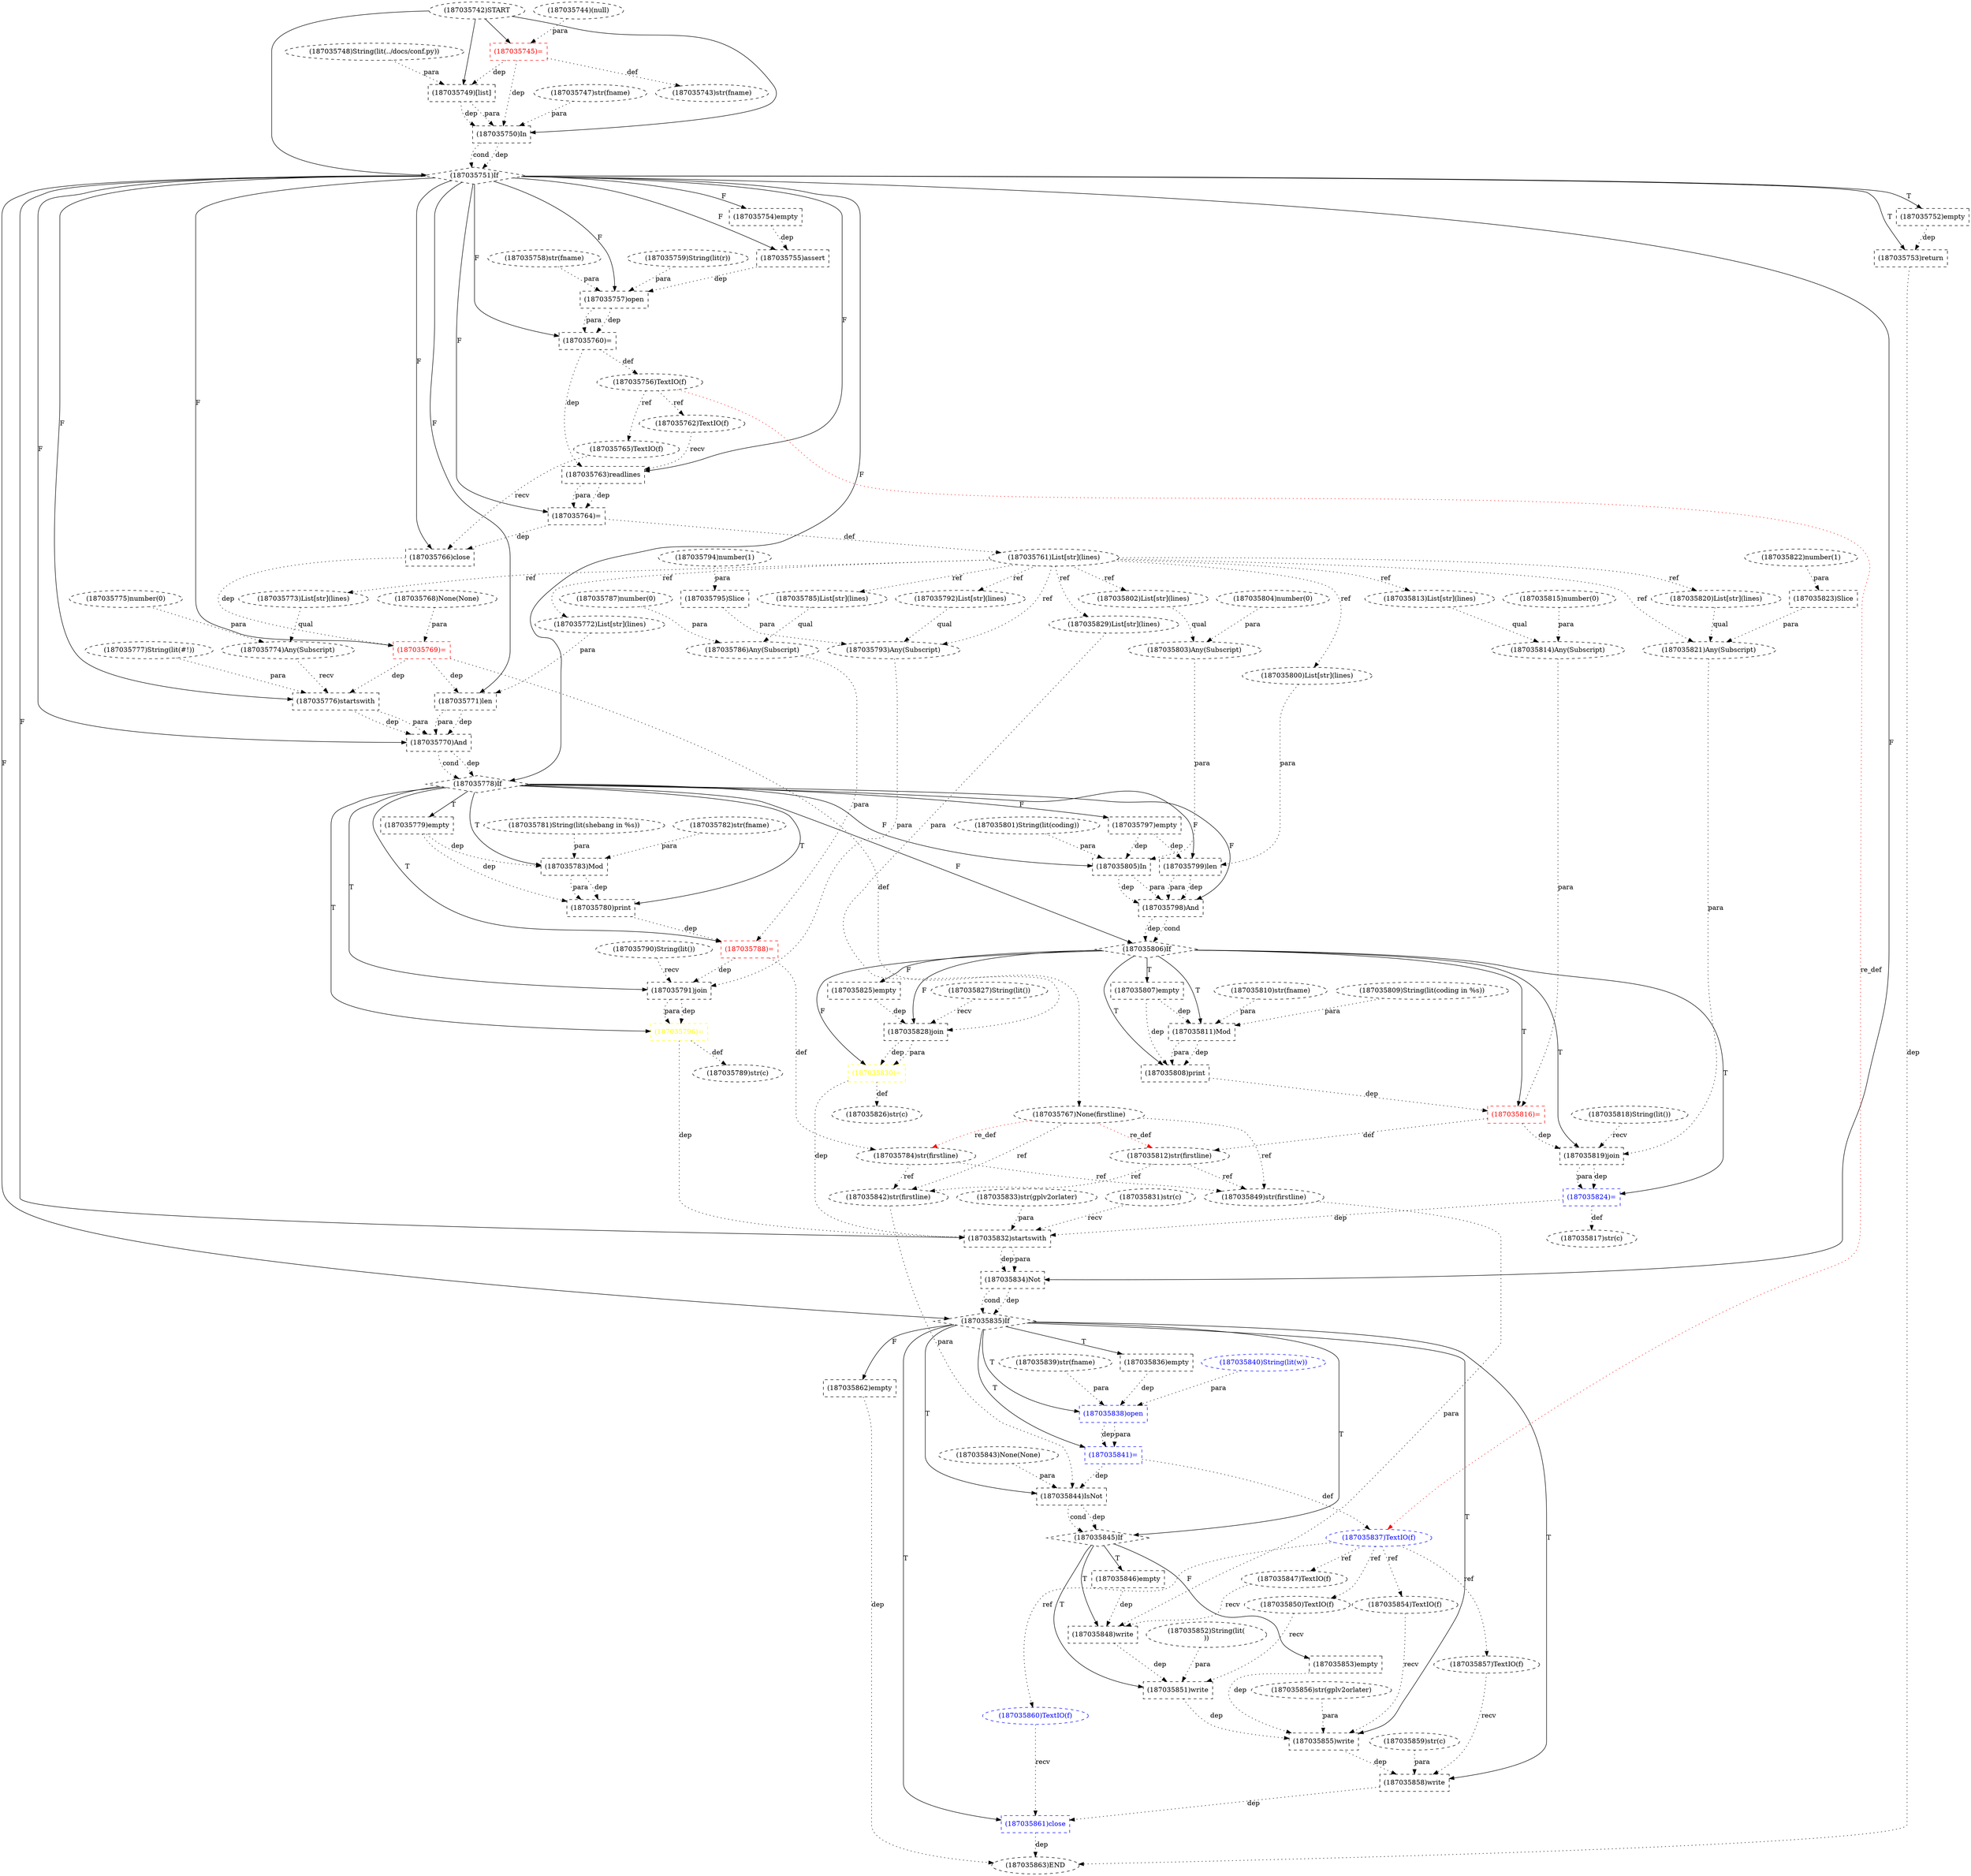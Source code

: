 digraph G {
1 [label="(187035854)TextIO(f)" shape=ellipse style=dashed]
2 [label="(187035824)=" shape=box style=dashed color=blue fontcolor=blue]
3 [label="(187035745)=" shape=box style=dashed color=red fontcolor=red]
4 [label="(187035844)IsNot" shape=box style=dashed]
5 [label="(187035743)str(fname)" shape=ellipse style=dashed]
6 [label="(187035757)open" shape=box style=dashed color=black fontcolor=black]
7 [label="(187035842)str(firstline)" shape=ellipse style=dashed]
8 [label="(187035755)assert" shape=box style=dashed]
9 [label="(187035853)empty" shape=box style=dashed]
10 [label="(187035763)readlines" shape=box style=dashed]
11 [label="(187035794)number(1)" shape=ellipse style=dashed]
12 [label="(187035816)=" shape=box style=dashed color=red fontcolor=red]
13 [label="(187035754)empty" shape=box style=dashed]
14 [label="(187035768)None(None)" shape=ellipse style=dashed]
15 [label="(187035845)If" shape=diamond style=dashed]
16 [label="(187035848)write" shape=box style=dashed]
17 [label="(187035764)=" shape=box style=dashed color=black fontcolor=black]
18 [label="(187035823)Slice" shape=box style=dashed]
19 [label="(187035748)String(lit(../docs/conf.py))" shape=ellipse style=dashed]
20 [label="(187035843)None(None)" shape=ellipse style=dashed]
21 [label="(187035750)In" shape=box style=dashed]
22 [label="(187035774)Any(Subscript)" shape=ellipse style=dashed]
23 [label="(187035790)String(lit())" shape=ellipse style=dashed]
24 [label="(187035793)Any(Subscript)" shape=ellipse style=dashed]
25 [label="(187035786)Any(Subscript)" shape=ellipse style=dashed]
26 [label="(187035820)List[str](lines)" shape=ellipse style=dashed]
27 [label="(187035770)And" shape=box style=dashed]
28 [label="(187035830)=" shape=box style=dashed color=yellow fontcolor=yellow]
29 [label="(187035766)close" shape=box style=dashed color=black fontcolor=black]
30 [label="(187035859)str(c)" shape=ellipse style=dashed]
31 [label="(187035756)TextIO(f)" shape=ellipse style=dashed color=black fontcolor=black]
32 [label="(187035811)Mod" shape=box style=dashed]
33 [label="(187035773)List[str](lines)" shape=ellipse style=dashed]
34 [label="(187035810)str(fname)" shape=ellipse style=dashed]
35 [label="(187035856)str(gplv2orlater)" shape=ellipse style=dashed]
36 [label="(187035752)empty" shape=box style=dashed]
37 [label="(187035762)TextIO(f)" shape=ellipse style=dashed]
38 [label="(187035759)String(lit(r))" shape=ellipse style=dashed color=black fontcolor=black]
39 [label="(187035837)TextIO(f)" shape=ellipse style=dashed color=blue fontcolor=blue]
40 [label="(187035821)Any(Subscript)" shape=ellipse style=dashed]
41 [label="(187035829)List[str](lines)" shape=ellipse style=dashed]
42 [label="(187035787)number(0)" shape=ellipse style=dashed]
43 [label="(187035815)number(0)" shape=ellipse style=dashed]
44 [label="(187035772)List[str](lines)" shape=ellipse style=dashed]
45 [label="(187035813)List[str](lines)" shape=ellipse style=dashed]
46 [label="(187035833)str(gplv2orlater)" shape=ellipse style=dashed]
47 [label="(187035847)TextIO(f)" shape=ellipse style=dashed]
48 [label="(187035855)write" shape=box style=dashed]
49 [label="(187035742)START" style=dashed]
50 [label="(187035838)open" shape=box style=dashed color=blue fontcolor=blue]
51 [label="(187035800)List[str](lines)" shape=ellipse style=dashed]
52 [label="(187035860)TextIO(f)" shape=ellipse style=dashed color=blue fontcolor=blue]
53 [label="(187035797)empty" shape=box style=dashed]
54 [label="(187035827)String(lit())" shape=ellipse style=dashed]
55 [label="(187035834)Not" shape=box style=dashed]
56 [label="(187035850)TextIO(f)" shape=ellipse style=dashed]
57 [label="(187035812)str(firstline)" shape=ellipse style=dashed]
58 [label="(187035753)return" shape=box style=dashed]
59 [label="(187035781)String(lit(shebang in %s))" shape=ellipse style=dashed]
60 [label="(187035862)empty" shape=box style=dashed]
61 [label="(187035841)=" shape=box style=dashed color=blue fontcolor=blue]
62 [label="(187035778)If" shape=diamond style=dashed]
63 [label="(187035769)=" shape=box style=dashed color=red fontcolor=red]
64 [label="(187035779)empty" shape=box style=dashed]
65 [label="(187035832)startswith" shape=box style=dashed]
66 [label="(187035761)List[str](lines)" shape=ellipse style=dashed]
67 [label="(187035744)(null)" shape=ellipse style=dashed]
68 [label="(187035851)write" shape=box style=dashed]
69 [label="(187035857)TextIO(f)" shape=ellipse style=dashed]
70 [label="(187035801)String(lit(coding))" shape=ellipse style=dashed]
71 [label="(187035798)And" shape=box style=dashed]
72 [label="(187035795)Slice" shape=box style=dashed]
73 [label="(187035767)None(firstline)" shape=ellipse style=dashed]
74 [label="(187035818)String(lit())" shape=ellipse style=dashed]
75 [label="(187035825)empty" shape=box style=dashed]
76 [label="(187035852)String(lit(
))" shape=ellipse style=dashed]
77 [label="(187035780)print" shape=box style=dashed]
78 [label="(187035791)join" shape=box style=dashed]
79 [label="(187035782)str(fname)" shape=ellipse style=dashed]
80 [label="(187035758)str(fname)" shape=ellipse style=dashed]
81 [label="(187035806)If" shape=diamond style=dashed]
82 [label="(187035788)=" shape=box style=dashed color=red fontcolor=red]
83 [label="(187035808)print" shape=box style=dashed]
84 [label="(187035839)str(fname)" shape=ellipse style=dashed]
85 [label="(187035807)empty" shape=box style=dashed]
86 [label="(187035858)write" shape=box style=dashed]
87 [label="(187035828)join" shape=box style=dashed]
88 [label="(187035831)str(c)" shape=ellipse style=dashed]
89 [label="(187035849)str(firstline)" shape=ellipse style=dashed]
90 [label="(187035751)If" shape=diamond style=dashed]
91 [label="(187035814)Any(Subscript)" shape=ellipse style=dashed]
92 [label="(187035803)Any(Subscript)" shape=ellipse style=dashed]
93 [label="(187035775)number(0)" shape=ellipse style=dashed]
94 [label="(187035776)startswith" shape=box style=dashed]
95 [label="(187035760)=" shape=box style=dashed color=black fontcolor=black]
96 [label="(187035863)END" style=dashed]
97 [label="(187035826)str(c)" shape=ellipse style=dashed]
98 [label="(187035796)=" shape=box style=dashed color=yellow fontcolor=yellow]
99 [label="(187035861)close" shape=box style=dashed color=blue fontcolor=blue]
100 [label="(187035809)String(lit(coding in %s))" shape=ellipse style=dashed]
101 [label="(187035840)String(lit(w))" shape=ellipse style=dashed color=blue fontcolor=blue]
102 [label="(187035822)number(1)" shape=ellipse style=dashed]
103 [label="(187035765)TextIO(f)" shape=ellipse style=dashed color=black fontcolor=black]
104 [label="(187035799)len" shape=box style=dashed]
105 [label="(187035771)len" shape=box style=dashed]
106 [label="(187035792)List[str](lines)" shape=ellipse style=dashed]
107 [label="(187035749)[list]" shape=box style=dashed]
108 [label="(187035785)List[str](lines)" shape=ellipse style=dashed]
109 [label="(187035835)If" shape=diamond style=dashed]
110 [label="(187035783)Mod" shape=box style=dashed]
111 [label="(187035777)String(lit(#!))" shape=ellipse style=dashed]
112 [label="(187035784)str(firstline)" shape=ellipse style=dashed]
113 [label="(187035747)str(fname)" shape=ellipse style=dashed]
114 [label="(187035802)List[str](lines)" shape=ellipse style=dashed]
115 [label="(187035836)empty" shape=box style=dashed]
116 [label="(187035789)str(c)" shape=ellipse style=dashed]
117 [label="(187035846)empty" shape=box style=dashed]
118 [label="(187035819)join" shape=box style=dashed]
119 [label="(187035805)In" shape=box style=dashed]
120 [label="(187035817)str(c)" shape=ellipse style=dashed]
121 [label="(187035804)number(0)" shape=ellipse style=dashed]
39 -> 1 [label="ref" style=dotted];
81 -> 2 [label="T"];
118 -> 2 [label="dep" style=dotted];
118 -> 2 [label="para" style=dotted];
49 -> 3 [label="" style=solid];
67 -> 3 [label="para" style=dotted];
109 -> 4 [label="T"];
7 -> 4 [label="para" style=dotted];
20 -> 4 [label="para" style=dotted];
61 -> 4 [label="dep" style=dotted];
3 -> 5 [label="def" style=dotted];
90 -> 6 [label="F"];
80 -> 6 [label="para" style=dotted];
38 -> 6 [label="para" style=dotted];
8 -> 6 [label="dep" style=dotted];
57 -> 7 [label="ref" style=dotted];
73 -> 7 [label="ref" style=dotted];
112 -> 7 [label="ref" style=dotted];
90 -> 8 [label="F"];
13 -> 8 [label="dep" style=dotted];
15 -> 9 [label="F"];
90 -> 10 [label="F"];
37 -> 10 [label="recv" style=dotted];
95 -> 10 [label="dep" style=dotted];
81 -> 12 [label="T"];
91 -> 12 [label="para" style=dotted];
83 -> 12 [label="dep" style=dotted];
90 -> 13 [label="F"];
109 -> 15 [label="T"];
4 -> 15 [label="dep" style=dotted];
4 -> 15 [label="cond" style=dotted];
15 -> 16 [label="T"];
47 -> 16 [label="recv" style=dotted];
89 -> 16 [label="para" style=dotted];
117 -> 16 [label="dep" style=dotted];
90 -> 17 [label="F"];
10 -> 17 [label="dep" style=dotted];
10 -> 17 [label="para" style=dotted];
102 -> 18 [label="para" style=dotted];
49 -> 21 [label="" style=solid];
113 -> 21 [label="para" style=dotted];
107 -> 21 [label="dep" style=dotted];
107 -> 21 [label="para" style=dotted];
3 -> 21 [label="dep" style=dotted];
33 -> 22 [label="qual" style=dotted];
93 -> 22 [label="para" style=dotted];
106 -> 24 [label="qual" style=dotted];
72 -> 24 [label="para" style=dotted];
66 -> 24 [label="ref" style=dotted];
108 -> 25 [label="qual" style=dotted];
42 -> 25 [label="para" style=dotted];
66 -> 26 [label="ref" style=dotted];
90 -> 27 [label="F"];
105 -> 27 [label="dep" style=dotted];
105 -> 27 [label="para" style=dotted];
94 -> 27 [label="dep" style=dotted];
94 -> 27 [label="para" style=dotted];
81 -> 28 [label="F"];
87 -> 28 [label="dep" style=dotted];
87 -> 28 [label="para" style=dotted];
90 -> 29 [label="F"];
103 -> 29 [label="recv" style=dotted];
17 -> 29 [label="dep" style=dotted];
95 -> 31 [label="def" style=dotted];
81 -> 32 [label="T"];
100 -> 32 [label="para" style=dotted];
34 -> 32 [label="para" style=dotted];
85 -> 32 [label="dep" style=dotted];
66 -> 33 [label="ref" style=dotted];
90 -> 36 [label="T"];
31 -> 37 [label="ref" style=dotted];
61 -> 39 [label="def" style=dotted];
31 -> 39 [label="re_def" style=dotted color=red];
26 -> 40 [label="qual" style=dotted];
18 -> 40 [label="para" style=dotted];
66 -> 40 [label="ref" style=dotted];
66 -> 41 [label="ref" style=dotted];
66 -> 44 [label="ref" style=dotted];
66 -> 45 [label="ref" style=dotted];
39 -> 47 [label="ref" style=dotted];
109 -> 48 [label="T"];
1 -> 48 [label="recv" style=dotted];
35 -> 48 [label="para" style=dotted];
9 -> 48 [label="dep" style=dotted];
68 -> 48 [label="dep" style=dotted];
109 -> 50 [label="T"];
84 -> 50 [label="para" style=dotted];
101 -> 50 [label="para" style=dotted];
115 -> 50 [label="dep" style=dotted];
66 -> 51 [label="ref" style=dotted];
39 -> 52 [label="ref" style=dotted];
62 -> 53 [label="F"];
90 -> 55 [label="F"];
65 -> 55 [label="dep" style=dotted];
65 -> 55 [label="para" style=dotted];
39 -> 56 [label="ref" style=dotted];
12 -> 57 [label="def" style=dotted];
73 -> 57 [label="re_def" style=dotted color=red];
90 -> 58 [label="T"];
36 -> 58 [label="dep" style=dotted];
109 -> 60 [label="F"];
109 -> 61 [label="T"];
50 -> 61 [label="dep" style=dotted];
50 -> 61 [label="para" style=dotted];
90 -> 62 [label="F"];
27 -> 62 [label="dep" style=dotted];
27 -> 62 [label="cond" style=dotted];
90 -> 63 [label="F"];
14 -> 63 [label="para" style=dotted];
29 -> 63 [label="dep" style=dotted];
62 -> 64 [label="T"];
90 -> 65 [label="F"];
88 -> 65 [label="recv" style=dotted];
46 -> 65 [label="para" style=dotted];
98 -> 65 [label="dep" style=dotted];
2 -> 65 [label="dep" style=dotted];
28 -> 65 [label="dep" style=dotted];
17 -> 66 [label="def" style=dotted];
15 -> 68 [label="T"];
56 -> 68 [label="recv" style=dotted];
76 -> 68 [label="para" style=dotted];
16 -> 68 [label="dep" style=dotted];
39 -> 69 [label="ref" style=dotted];
62 -> 71 [label="F"];
104 -> 71 [label="dep" style=dotted];
104 -> 71 [label="para" style=dotted];
119 -> 71 [label="dep" style=dotted];
119 -> 71 [label="para" style=dotted];
11 -> 72 [label="para" style=dotted];
63 -> 73 [label="def" style=dotted];
81 -> 75 [label="F"];
62 -> 77 [label="T"];
110 -> 77 [label="dep" style=dotted];
110 -> 77 [label="para" style=dotted];
64 -> 77 [label="dep" style=dotted];
62 -> 78 [label="T"];
23 -> 78 [label="recv" style=dotted];
24 -> 78 [label="para" style=dotted];
82 -> 78 [label="dep" style=dotted];
62 -> 81 [label="F"];
71 -> 81 [label="dep" style=dotted];
71 -> 81 [label="cond" style=dotted];
62 -> 82 [label="T"];
25 -> 82 [label="para" style=dotted];
77 -> 82 [label="dep" style=dotted];
81 -> 83 [label="T"];
32 -> 83 [label="dep" style=dotted];
32 -> 83 [label="para" style=dotted];
85 -> 83 [label="dep" style=dotted];
81 -> 85 [label="T"];
109 -> 86 [label="T"];
69 -> 86 [label="recv" style=dotted];
30 -> 86 [label="para" style=dotted];
48 -> 86 [label="dep" style=dotted];
81 -> 87 [label="F"];
54 -> 87 [label="recv" style=dotted];
41 -> 87 [label="para" style=dotted];
75 -> 87 [label="dep" style=dotted];
57 -> 89 [label="ref" style=dotted];
73 -> 89 [label="ref" style=dotted];
112 -> 89 [label="ref" style=dotted];
49 -> 90 [label="" style=solid];
21 -> 90 [label="dep" style=dotted];
21 -> 90 [label="cond" style=dotted];
45 -> 91 [label="qual" style=dotted];
43 -> 91 [label="para" style=dotted];
114 -> 92 [label="qual" style=dotted];
121 -> 92 [label="para" style=dotted];
90 -> 94 [label="F"];
22 -> 94 [label="recv" style=dotted];
111 -> 94 [label="para" style=dotted];
63 -> 94 [label="dep" style=dotted];
90 -> 95 [label="F"];
6 -> 95 [label="dep" style=dotted];
6 -> 95 [label="para" style=dotted];
58 -> 96 [label="dep" style=dotted];
99 -> 96 [label="dep" style=dotted];
60 -> 96 [label="dep" style=dotted];
28 -> 97 [label="def" style=dotted];
62 -> 98 [label="T"];
78 -> 98 [label="dep" style=dotted];
78 -> 98 [label="para" style=dotted];
109 -> 99 [label="T"];
52 -> 99 [label="recv" style=dotted];
86 -> 99 [label="dep" style=dotted];
31 -> 103 [label="ref" style=dotted];
62 -> 104 [label="F"];
51 -> 104 [label="para" style=dotted];
53 -> 104 [label="dep" style=dotted];
90 -> 105 [label="F"];
44 -> 105 [label="para" style=dotted];
63 -> 105 [label="dep" style=dotted];
66 -> 106 [label="ref" style=dotted];
49 -> 107 [label="" style=solid];
19 -> 107 [label="para" style=dotted];
3 -> 107 [label="dep" style=dotted];
66 -> 108 [label="ref" style=dotted];
90 -> 109 [label="F"];
55 -> 109 [label="dep" style=dotted];
55 -> 109 [label="cond" style=dotted];
62 -> 110 [label="T"];
59 -> 110 [label="para" style=dotted];
79 -> 110 [label="para" style=dotted];
64 -> 110 [label="dep" style=dotted];
82 -> 112 [label="def" style=dotted];
73 -> 112 [label="re_def" style=dotted color=red];
66 -> 114 [label="ref" style=dotted];
109 -> 115 [label="T"];
98 -> 116 [label="def" style=dotted];
15 -> 117 [label="T"];
81 -> 118 [label="T"];
74 -> 118 [label="recv" style=dotted];
40 -> 118 [label="para" style=dotted];
12 -> 118 [label="dep" style=dotted];
62 -> 119 [label="F"];
70 -> 119 [label="para" style=dotted];
92 -> 119 [label="para" style=dotted];
53 -> 119 [label="dep" style=dotted];
2 -> 120 [label="def" style=dotted];
}